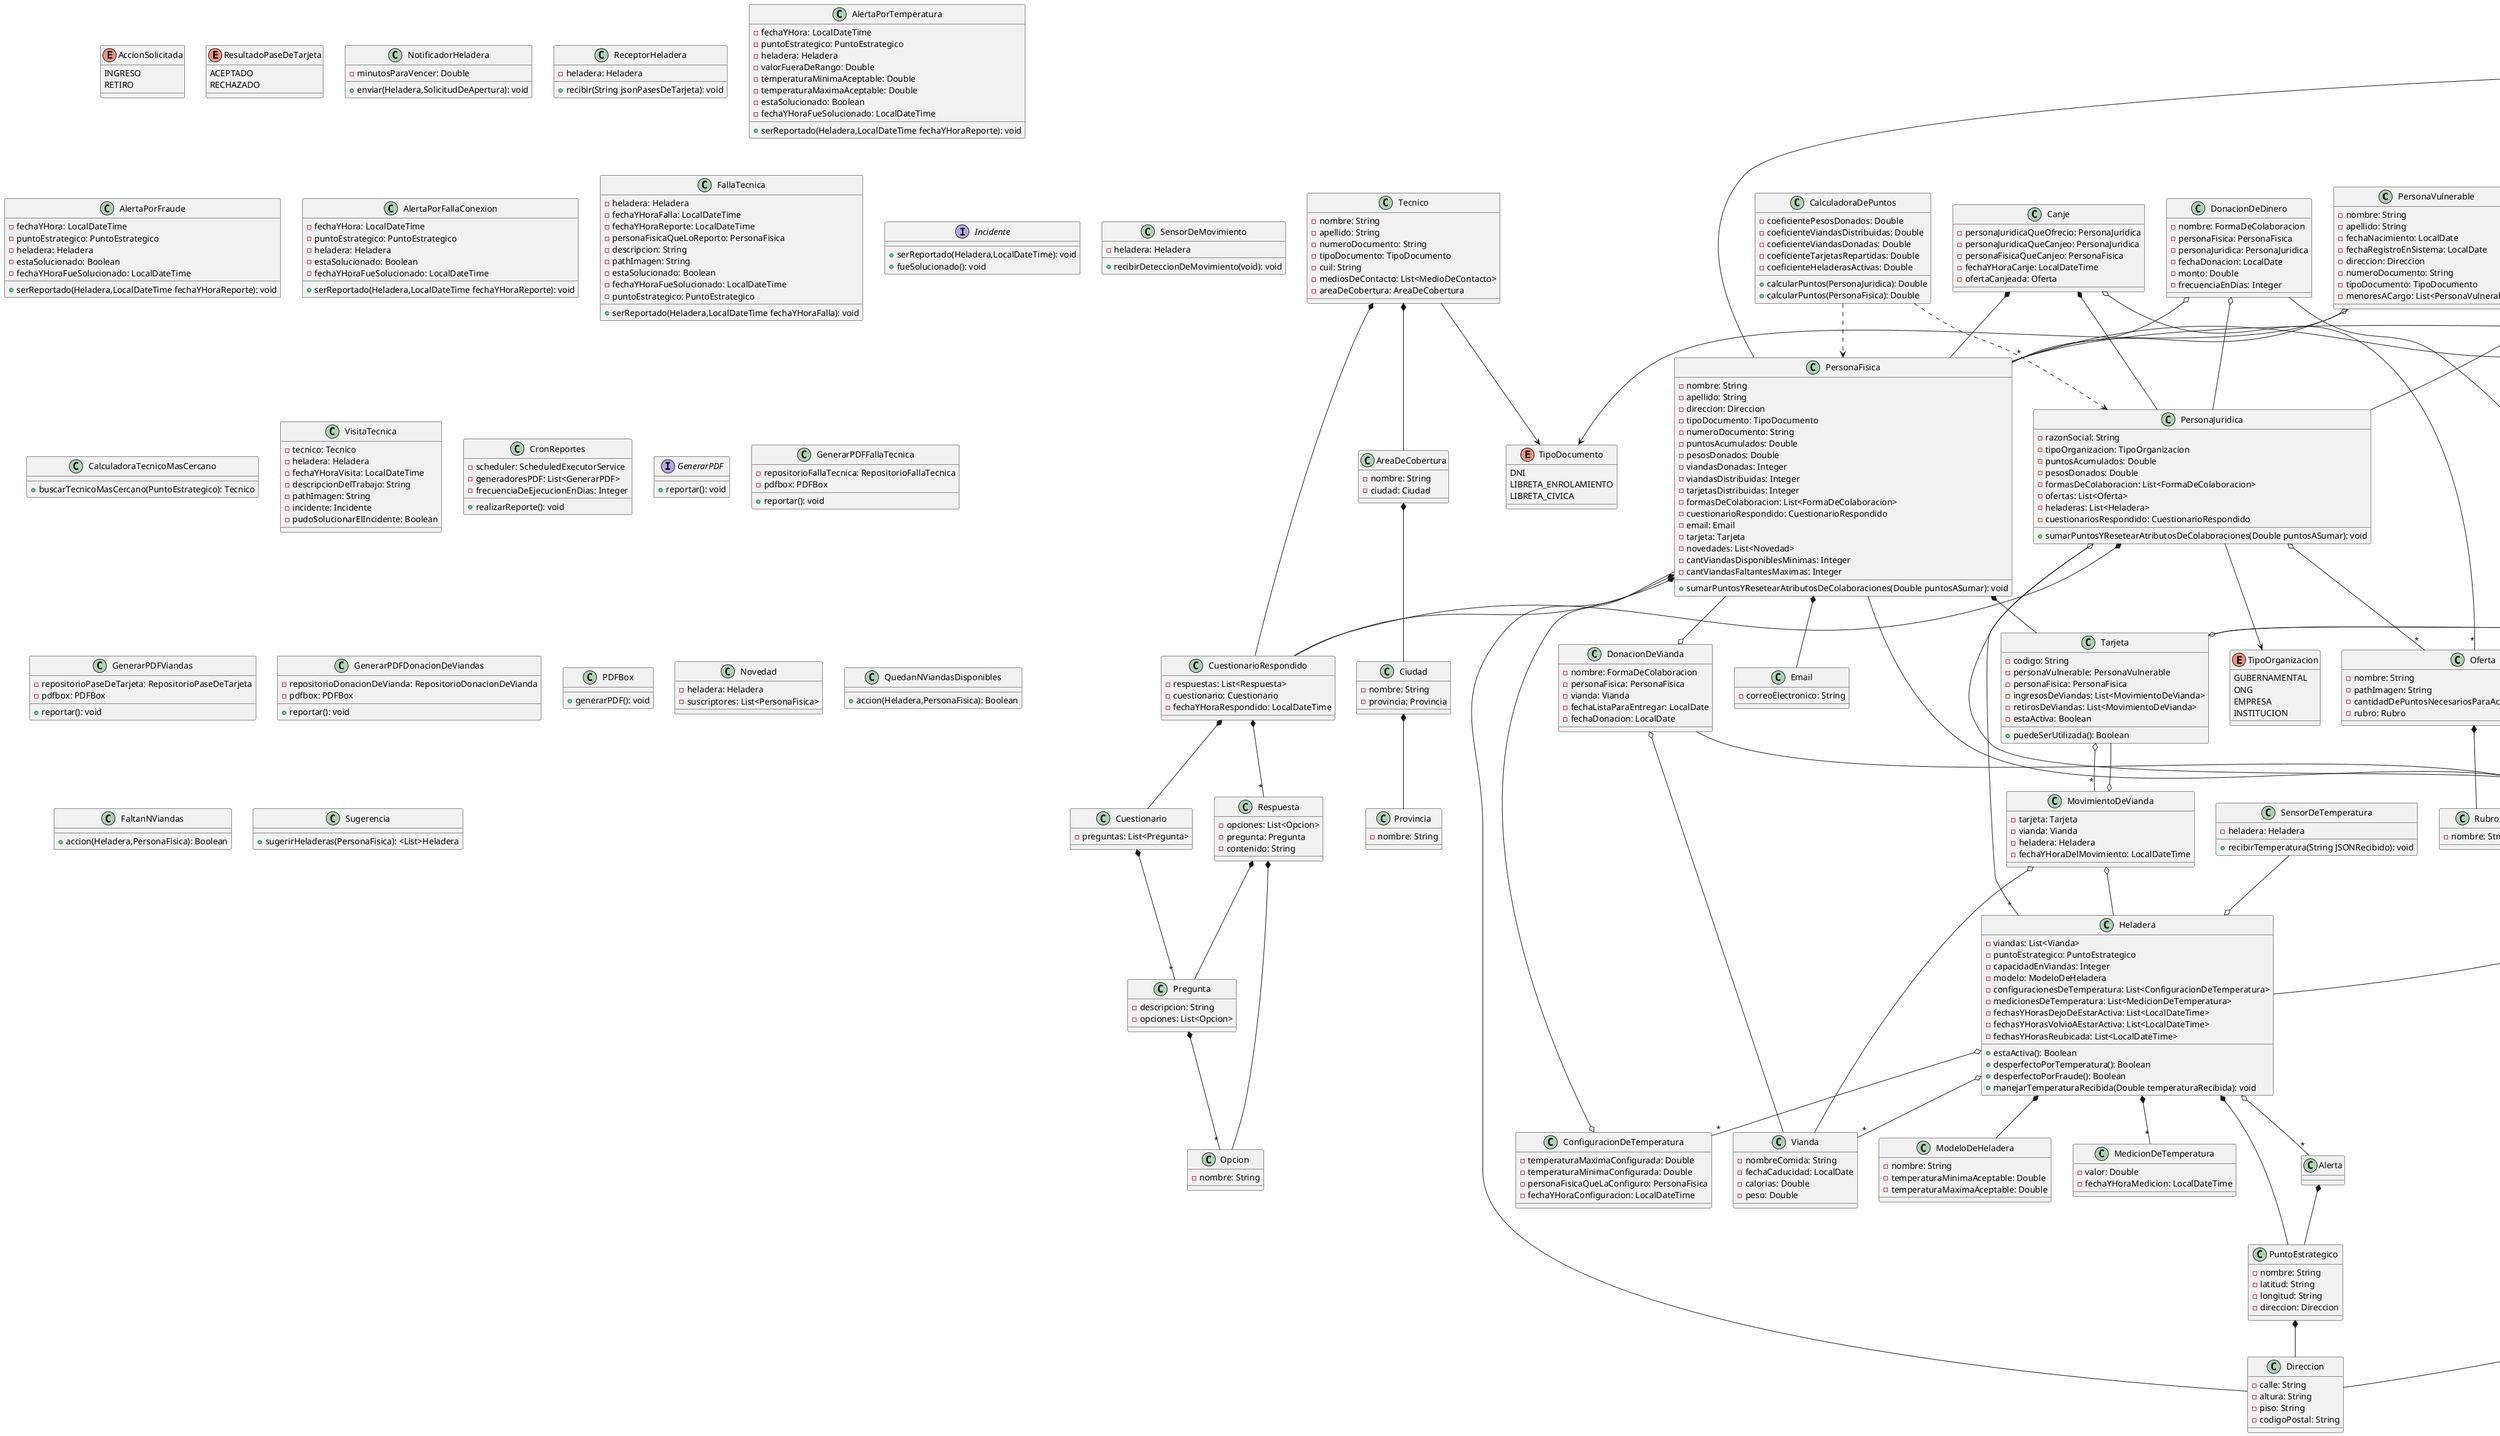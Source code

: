 @startuml

PersonaVulnerable --> TipoDocumento
Heladera *-- PuntoEstrategico
PuntoEstrategico *-- Direccion
Heladera o-- "*" Vianda
DonacionDeVianda o-- Vianda
PersonaFisica --o DonacionDeVianda
PersonaJuridica o-- "*" Heladera

PersonaFisica --> FormaDeColaboracion
PersonaJuridica --> FormaDeColaboracion
DonacionDeDinero --> FormaDeColaboracion
DistribucionDeVianda --> FormaDeColaboracion
DonacionDeVianda --> FormaDeColaboracion

PersonaFisica *-- CuestionarioRespondido
PersonaJuridica *-- CuestionarioRespondido
CuestionarioRespondido *-- Cuestionario
CuestionarioRespondido *-- "*" Respuesta
Cuestionario *-- "*" Pregunta
Respuesta *-- Pregunta
Respuesta *-- Opcion
Pregunta *-- "*" Opcion

PersonaFisica *-- Direccion

PersonaVulnerable *-- Direccion
PersonaVulnerable o-- "*" PersonaVulnerable

DonacionDeDinero o-- PersonaFisica
DonacionDeDinero o-- PersonaJuridica

DistribucionDeVianda o-- Heladera
DistribucionDeVianda *-- MotivoDistribucion
DistribucionDeVianda o-- PersonaFisica

PersonaJuridica --> TipoOrganizacion
PersonaJuridica o-- "*" Oferta

PersonaFisica *-- Email
PersonaFisica *-- Tarjeta

class PersonaFisica {
 -nombre: String
 -apellido: String
 -direccion: Direccion
 -tipoDocumento: TipoDocumento
 -numeroDocumento: String
 -puntosAcumulados: Double
 -pesosDonados: Double
 -viandasDonadas: Integer
 -viandasDistribuidas: Integer
 -tarjetasDistribuidas: Integer
 -formasDeColaboracion: List<FormaDeColaboracion>
 -cuestionarioRespondido: CuestionarioRespondido
 -email: Email
 -tarjeta: Tarjeta
 +sumarPuntosYResetearAtributosDeColaboraciones(Double puntosASumar): void
}

class PersonaJuridica {
 -razonSocial: String
 -tipoOrganizacion: TipoOrganizacion
 -puntosAcumulados: Double
 -pesosDonados: Double
 -formasDeColaboracion: List<FormaDeColaboracion>
 -ofertas: List<Oferta>
 -heladeras: List<Heladera>
 -cuestionariosRespondido: CuestionarioRespondido
 +sumarPuntosYResetearAtributosDeColaboraciones(Double puntosASumar): void
}

enum TipoOrganizacion {
 GUBERNAMENTAL
 ONG
 EMPRESA
 INSTITUCION
}

enum FormaDeColaboracion {
 DONACION_DE_DINERO
 DONACION_DE_VIANDA
 DISTRIBUCION_DE_VIANDA
 ASUMIR_CARGO_DE_HELADERA
 DISTRIBUCION_DE_TARJETAS
 OFRECER_PRODUCTOS_Y_SERVICIOS
}

class CuestionarioRespondido {
 -respuestas: List<Respuesta>
 -cuestionario: Cuestionario
 -fechaYHoraRespondido: LocalDateTime
}

class Cuestionario{
 -preguntas: List<Pregunta>
}

class Respuesta{
 -opciones: List<Opcion>
 -pregunta: Pregunta
 -contenido: String
}

class Pregunta{
 -descripcion: String
 -opciones: List<Opcion>
}

class Opcion{
 -nombre: String
}

class Email {
 -correoElectronico: String
}

class DonacionDeDinero{
 -nombre: FormaDeColaboracion
 -personaFisica: PersonaFisica
 -personaJuridica: PersonaJuridica
 -fechaDonacion: LocalDate
 -monto: Double
 -frecuenciaEnDias: Integer
}

class DistribucionDeVianda{
 -nombre: FormaDeColaboracion
 -heladeraOrigen: Heladera
 -heladeraDestino: Heladera
 -cantViandasAMover: Integer
 -motivoDistribucion: MotivoDistribucion
 -fechaDistribucion: LocalDate
 -personaFisica: PersonaFisica
}

class MotivoDistribucion{
 -nombre: String
}

class PersonaVulnerable {
 -nombre: String
 -apellido: String
 -fechaNacimiento: LocalDate
 -fechaRegistroEnSistema: LocalDate
 -direccion: Direccion
 -numeroDocumento: String
 -tipoDocumento: TipoDocumento
 -menoresACargo: List<PersonaVulnerable>
}

enum TipoDocumento{
 DNI
 LIBRETA_ENROLAMIENTO
 LIBRETA_CIVICA
}

class Direccion{
 -calle: String
 -altura: String
 -piso: String
 -codigoPostal: String
}

Heladera *-- ModeloDeHeladera
Heladera *-- "*" MedicionDeTemperatura
Heladera o-- "*" ConfiguracionDeTemperatura
Heladera o-- "*" Alerta
Alerta *-- PuntoEstrategico

class Heladera {
 -viandas: List<Vianda>
 -puntoEstrategico: PuntoEstrategico
 -capacidadEnViandas: Integer
 -modelo: ModeloDeHeladera
 -configuracionesDeTemperatura: List<ConfiguracionDeTemperatura>
 -medicionesDeTemperatura: List<MedicionDeTemperatura>
 -fechasYHorasDejoDeEstarActiva: List<LocalDateTime>
 -fechasYHorasVolvioAEstarActiva: List<LocalDateTime>
 -fechasYHorasReubicada: List<LocalDateTime>
 +estaActiva(): Boolean
 +desperfectoPorTemperatura(): Boolean
 +desperfectoPorFraude(): Boolean
 +manejarTemperaturaRecibida(Double temperaturaRecibida): void
}

class PuntoEstrategico {
 -nombre: String
 -latitud: String
 -longitud: String
 -direccion: Direccion
}

class DonacionDeVianda {
 -nombre: FormaDeColaboracion
 -personaFisica: PersonaFisica
 -vianda: Vianda
 -fechaListaParaEntregar: LocalDate
 -fechaDonacion: LocalDate
}

class Vianda {
 -nombreComida: String
 -fechaCaducidad: LocalDate
 -calorias: Double
 -peso: Double
}

DistribucionDeTarjeta --> FormaDeColaboracion
DistribucionDeTarjeta o-- Tarjeta
DistribucionDeTarjeta o-- PersonaFisica
DistribucionDeTarjeta o-- PersonaVulnerable
PersonaVulnerable o-- PersonaFisica

class DistribucionDeTarjeta {
 -nombre: FormaDeColaboracion
 -tarjeta: Tarjeta
 -personaFisicaQueLaRegistro: PersonaFisica
 -personaVulnerable: PersonaVulnerable
 -fechaEntregaTarjeta: LocalDate
}

Tarjeta o-- PersonaVulnerable
Tarjeta o--"*" MovimientoDeVianda

class Tarjeta {
 -codigo: String
 -personaVulnerable: PersonaVulnerable
 -personaFisica: PersonaFisica
 -ingresosDeViandas: List<MovimientoDeVianda>
 -retirosDeViandas: List<MovimientoDeVianda>
 -estaActiva: Boolean
 +puedeSerUtilizada(): Boolean
}

MovimientoDeVianda o-- Tarjeta
MovimientoDeVianda o-- Vianda
MovimientoDeVianda o-- Heladera

class MovimientoDeVianda {
 -tarjeta: Tarjeta
 -vianda: Vianda
 -heladera: Heladera
 -fechaYHoraDelMovimiento: LocalDateTime
}

class SolicitudDeApertura{
 -personaFisica: PersonaFisica
 -viandas: List<Vianda>
 -heladera: Heladera
 -fechaYHoraSolicitud: LocalDateTime
 -fechaYHoraVencimiento: LocalDateTime
 -accionSolicitada: AccionSolicitada
 -fueUsada: Boolean
}

enum AccionSolicitada{
 INGRESO
 RETIRO
}

PaseDeTarjeta o-- SolicitudDeApertura

class PaseDeTarjeta{
 -tarjeta: Tarjeta
 -viandas: List<Vianda>
 -heladera: Heladera
 -accionSolicitada: AccionSolicitada
 -fechaYHoraPaseDeTarjeta: LocalDateTime
 -solicitudDeApertura: SolicitudDeApertura
 -resultadoPaseDeTarjeta: ResultadoPaseDeTarjeta
}

enum ResultadoPaseDeTarjeta{
 ACEPTADO
 RECHAZADO
}

class NotificadorHeladera{
 -minutosParaVencer: Double
 +enviar(Heladera,SolicitudDeApertura): void
}

class ReceptorHeladera{
 -heladera: Heladera
 +recibir(String jsonPasesDeTarjeta): void
}

ConfiguracionDeTemperatura o-- PersonaFisica

class ConfiguracionDeTemperatura {
 -temperaturaMaximaConfigurada: Double
 -temperaturaMínimaConfigurada: Double
 -personaFisicaQueLaConfiguro: PersonaFisica
 -fechaYHoraConfiguracion: LocalDateTime
}

class ModeloDeHeladera{
 -nombre: String
 -temperaturaMinimaAceptable: Double
 -temperaturaMaximaAceptable: Double
}

class MedicionDeTemperatura{
 -valor: Double
 -fechaYHoraMedicion: LocalDateTime
}

class AlertaPorTemperatura{
 -fechaYHora: LocalDateTime
 -puntoEstrategico: PuntoEstrategico
 -heladera: Heladera
 -valorFueraDeRango: Double
 -temperaturaMinimaAceptable: Double
 -temperaturaMaximaAceptable: Double
 -estaSolucionado: Boolean
 -fechaYHoraFueSolucionado: LocalDateTime
 +serReportado(Heladera,LocalDateTime fechaYHoraReporte): void
}

class AlertaPorFraude{
 -fechaYHora: LocalDateTime
 -puntoEstrategico: PuntoEstrategico
 -heladera: Heladera
 -estaSolucionado: Boolean
 -fechaYHoraFueSolucionado: LocalDateTime
 +serReportado(Heladera,LocalDateTime fechaYHoraReporte): void
}

class AlertaPorFallaConexion{
 -fechaYHora: LocalDateTime
 -puntoEstrategico: PuntoEstrategico
 -heladera: Heladera
 -estaSolucionado: Boolean
 -fechaYHoraFueSolucionado: LocalDateTime
 +serReportado(Heladera,LocalDateTime fechaYHoraReporte): void
}

class FallaTecnica{
 -heladera: Heladera
 -fechaYHoraFalla: LocalDateTime
 -fechaYHoraReporte: LocalDateTime
 -personaFisicaQueLoReporto: PersonaFisica
 -descripcion: String
 -pathImagen: String
 -estaSolucionado: Boolean
 -fechaYHoraFueSolucionado: LocalDateTime
 -puntoEstrategico: PuntoEstrategico
 +serReportado(Heladera,LocalDateTime fechaYHoraFalla): void
}

interface Incidente{
 +serReportado(Heladera,LocalDateTime): void
 +fueSolucionado(): void
}

SensorDeTemperatura --o Heladera

class SensorDeTemperatura{
 -heladera: Heladera
 +recibirTemperatura(String JSONRecibido): void
}

class SensorDeMovimiento{
 -heladera: Heladera
 +recibirDeteccionDeMovimiento(void): void
}

class CalculadoraTecnicoMasCercano{
 +buscarTecnicoMasCercano(PuntoEstrategico): Tecnico
}

class VisitaTecnica{
 -tecnico: Tecnico
 -heladera: Heladera
 -fechaYHoraVisita: LocalDateTime
 -descripcionDelTrabajo: String
 -pathImagen: String
 -incidente: Incidente
 -pudoSolucionarElIncidente: Boolean
}

class CronReportes{
 -scheduler: ScheduledExecutorService
 -generadoresPDF: List<GenerarPDF>
 -frecuenciaDeEjecucionEnDias: Integer
 +realizarReporte(): void
}

interface GenerarPDF{
 +reportar(): void
}

class GenerarPDFFallaTecnica{
 -repositorioFallaTecnica: RepositorioFallaTecnica
 -pdfbox: PDFBox
 +reportar(): void
}

class GenerarPDFViandas{
 -repositorioPaseDeTarjeta: RepositorioPaseDeTarjeta
 -pdfbox: PDFBox
 +reportar(): void
}

class GenerarPDFDonacionDeViandas{
 -repositorioDonacionDeVianda: RepositorioDonacionDeVianda
 -pdfbox: PDFBox
 +reportar(): void
}

class PDFBox{
 +generarPDF(): void
}

Tecnico --> TipoDocumento
Tecnico *-- CuestionarioRespondido
Tecnico *-- AreaDeCobertura
AreaDeCobertura *-- Ciudad
Ciudad *-- Provincia

class Tecnico{
 -nombre: String
 -apellido: String
 -numeroDocumento: String
 -tipoDocumento: TipoDocumento
 -cuil: String
 -mediosDeContacto: List<MedioDeContacto>
 -areaDeCobertura: AreaDeCobertura
}

MedioDeContacto --> TipoContacto

class MedioDeContacto{
 -tipoContacto: TipoContacto
 -dato: String
}

enum TipoContacto{
 EMAIL,
 TELEFONO,
 WHATSAPP
}

class AreaDeCobertura{
 -nombre: String
 -ciudad: Ciudad
}

class Ciudad {
 -nombre: String
 -provincia: Provincia
}

class Provincia {
 -nombre: String
}

class PersonaFisica{
 -novedades: List<Novedad>
 -cantViandasDisponiblesMinimas: Integer
 -cantViandasFaltantesMaximas: Integer
}

class Novedad{
 -heladera: Heladera
 -suscriptores: List<PersonaFisica>
}

class QuedanNViandasDisponibles{
 +accion(Heladera,PersonaFisica): Boolean
}

class FaltanNViandas{
 +accion(Heladera,PersonaFisica): Boolean
}

class Sugerencia{

 +sugerirHeladeras(PersonaFisica): <List>Heladera
}

Broker --> Receptor
Receptor --> ReceptorMovimiento
Receptor --> ReceptorTemperatura

class Broker{
 +main(String[] args): void
}

class Receptor{
 -receptorTemperatura: ReceptorTemperatura
 -receptorMovimiento: ReceptorMovimiento
 +messageArrived(String topic, MqttMessage mqttMessage): void
}

class ReceptorTemperatura{
 -repositorioSensorDeTemperatura: RepositorioSensorDeTemperatura
 +recibir(Long id, Double valorTemperatura): void
}

class ReceptorMovimiento{
 -repositorioSensorDeMovimiento: RepositorioSensorDeMovimiento
 +recibir(Long id): void
}

SolicitudDePuntosDeColocacion *-- AdapterAPI
AdapterAPI <|.. AdapterConcretoAPI
AdapterConcretoAPI *-- APIAdaptada

class SolicitudDePuntosDeColocacion{
 -adapterAPI: AdapterAPI
 +solicitarPuntosDeColocacion(String latitud, String longitud, Double radioEnKM): List<PuntoEstrategico>
}

interface AdapterAPI{
 +solicitarPuntosDeColocacion(String latitud, String longitud, Double radioEnKM): List<PuntoEstrategico>
}

class AdapterConcretoAPI{
 -apiAdaptada: APIAdaptada
 +solicitarPuntosDeColocacion(String latitud, String longitud, Double radioEnKM): List<PuntoEstrategico>
}

class APIAdaptada{
 +solicitarPuntosDeColocacion(String latitud, String longitud, Double radioEnKM): List<PuntoEstrategico>
}

CalculadoraDePuntos ..> PersonaJuridica
CalculadoraDePuntos ..> PersonaFisica

class CalculadoraDePuntos{
 -coeficientePesosDonados: Double
 -coeficienteViandasDistribuidas: Double
 -coeficienteViandasDonadas: Double
 -coeficienteTarjetasRepartidas: Double
 -coeficienteHeladerasActivas: Double
 +calcularPuntos(PersonaJuridica): Double
 +calcularPuntos(PersonaFisica): Double
}

OfrecerProductosYServicios --> FormaDeColaboracion
OfrecerProductosYServicios o-- PersonaJuridica
Oferta *-- Rubro
Canje *-- PersonaJuridica
Canje *-- PersonaFisica
Canje o-- "*" Oferta

class OfrecerProductosYServicios{
 -nombre: FormaDeColaboracion
 -personaJuridica: PersonaJuridica
}

class Oferta{
 -nombre: String
 -pathImagen: String
 -cantidadDePuntosNecesariosParaAccederAlBeneficio: Double
 -rubro: Rubro
}

class Rubro{
 -nombre: String
}

class Canje{
 -personaJuridicaQueOfrecio: PersonaJuridica
 -personaJuridicaQueCanjeo: PersonaJuridica
 -personaFisicaQueCanjeo: PersonaFisica
 -fechaYHoraCanje: LocalDateTime
 -ofertaCanjeada: Oferta
}

Importador ..> Lector
Importador ..> Notificador
Importador ..> Conversor
Importador o-- "*" PersonaFisica

class Lector{
 +leerCSV(String pathArchivo): List<String[]>
}

class Importador{
 -personasFisicas: List<PersonaFisica>
 +instanciarContenidoDelCSV(Lector lector, String rutaArchivo, Notificador notificador, Conversor conversor): void
}

class Conversor{
 +convertirStringATipoDocumento(String stringTipoDocumentoLeido): TipoDocumento
 +convertirStringAFormaDeColaboracion(String stringFormaDeColaboracionLeida): FormaDeColaboracion
 +convertirStringALocalDate(String fecha): LocalDate
}

class Mensaje{
 -asunto: String
 -cuerpo: String
 -fechaYHoraDeEnvio: LocalDateTime
}

AdapterNotificador ..> Mensaje
Notificador *-- AdapterNotificador
AdapterNotificador <|.. AdapterConcretoApacheEmail
AdapterConcretoApacheEmail *-- ApacheEmail
AdapterNotificador <|.. AdapterConcretoTwilio
AdapterConcretoTwilio *-- Twilio
AdapterNotificador <|.. AdapterConcretoAPITelegram
AdapterConcretoAPITelegram *-- APITelegram

class Notificador{
 -adapterNotificador: AdapterNotificador
 +notificar(Mensaje mensaje, String receptor): void
}

interface AdapterNotificador{
 +notificar(Mensaje mensaje, String receptor): void
}

class AdapterConcretoApacheEmail{
 +notificar(Mensaje mensaje, String receptor): void
}

class ApacheEmail{
 +notificar(Mensaje mensaje, String receptor): void
}

class AdapterConcretoTwilio{
 +notificar(Mensaje mensaje, String receptor): void
}

class Twilio{
 +notificar(Mensaje mensaje, String receptor): void
}

class AdapterConcretoAPITelegram{
 +notificar(Mensaje mensaje, String receptor): void
}

class APITelegram{
 +notificar(Mensaje mensaje, String receptor): void
}

@enduml